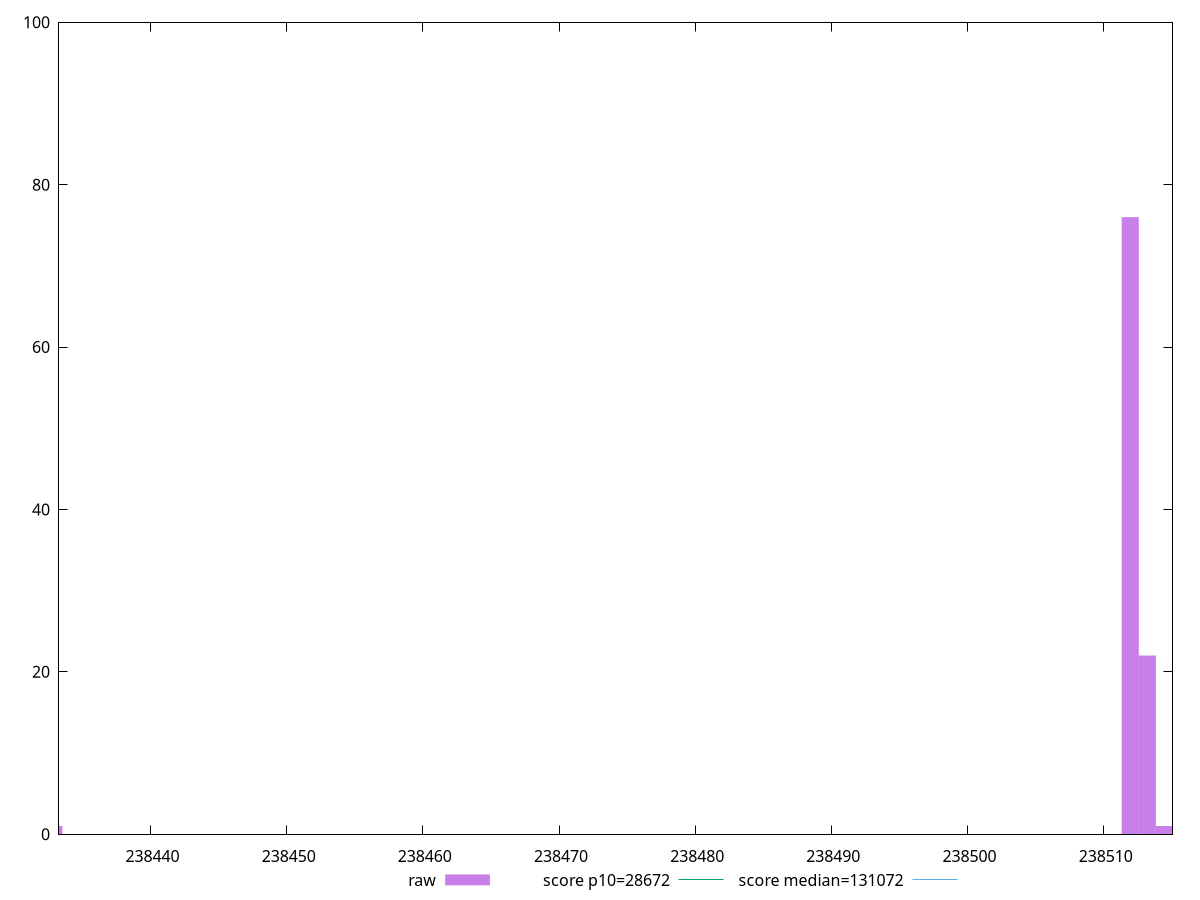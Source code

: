 reset

$raw <<EOF
238432.90630608494 1
238513.2019534276 22
238511.9473339379 76
238514.45657291735 1
EOF

set key outside below
set boxwidth 1.2546194897291414
set xrange [238433.28333333333:238515.05]
set yrange [0:100]
set trange [0:100]
set style fill transparent solid 0.5 noborder

set parametric
set terminal svg size 640, 490 enhanced background rgb 'white'
set output "report_00026_2021-02-22T21:38:55.199Z/uses-long-cache-ttl/samples/pages+cached+noadtech+nomedia+nocss/raw/histogram.svg"

plot $raw title "raw" with boxes, \
     28672,t title "score p10=28672", \
     131072,t title "score median=131072"

reset

